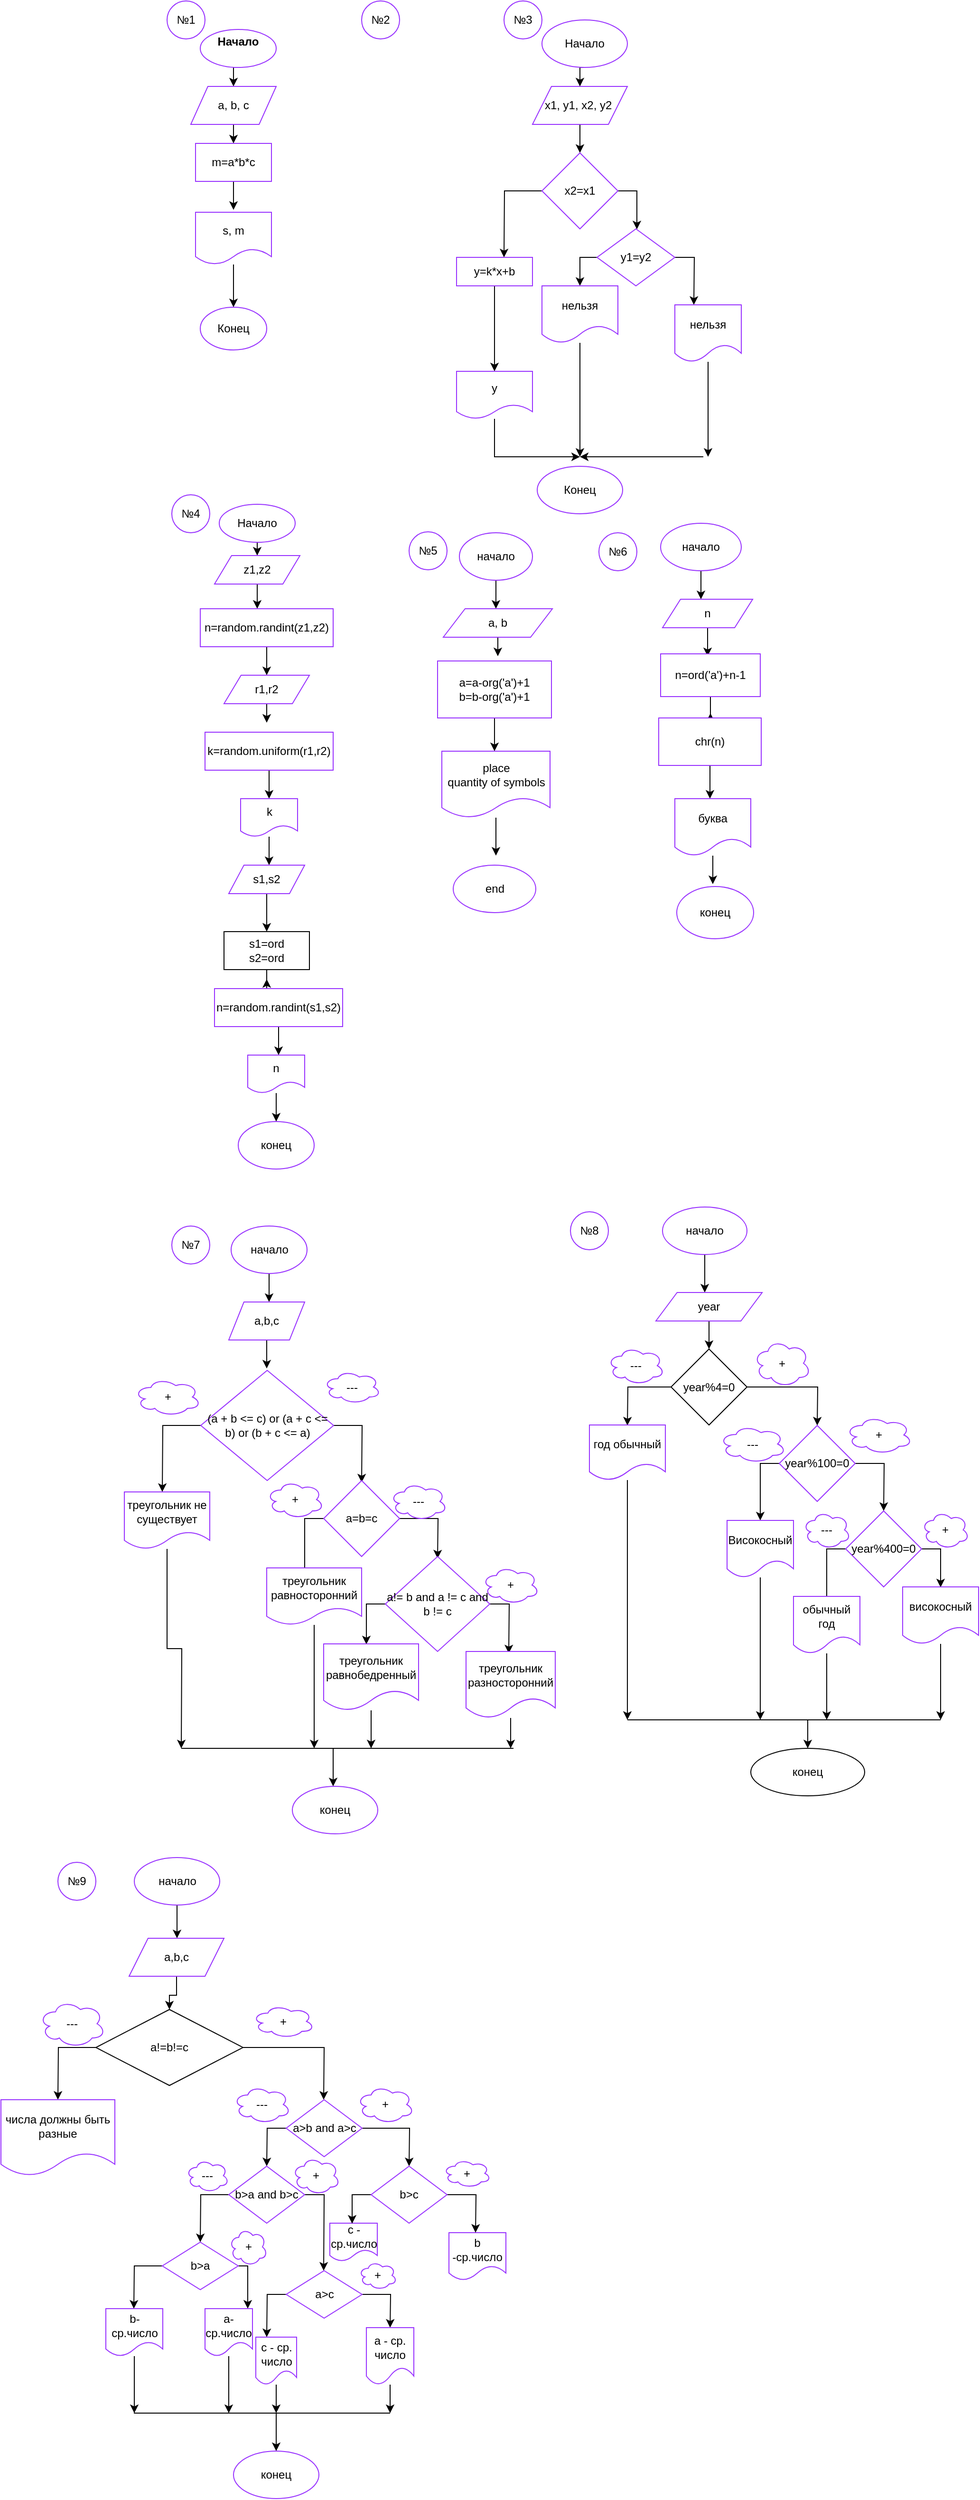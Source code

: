 <mxfile version="10.5.3" type="github"><diagram id="pOlNdSCYtReAd5pKmUSz" name="Page-1"><mxGraphModel dx="1745" dy="599" grid="1" gridSize="10" guides="1" tooltips="1" connect="1" arrows="1" fold="1" page="1" pageScale="1" pageWidth="827" pageHeight="1169" math="0" shadow="0"><root><mxCell id="0"/><mxCell id="1" parent="0"/><mxCell id="GM0e2JKPgPbVbgMncrRi-18" style="edgeStyle=orthogonalEdgeStyle;rounded=0;orthogonalLoop=1;jettySize=auto;html=1;exitX=0.5;exitY=1;exitDx=0;exitDy=0;entryX=0.5;entryY=0;entryDx=0;entryDy=0;" edge="1" parent="1" source="GM0e2JKPgPbVbgMncrRi-1" target="GM0e2JKPgPbVbgMncrRi-2"><mxGeometry relative="1" as="geometry"/></mxCell><mxCell id="GM0e2JKPgPbVbgMncrRi-1" value="&lt;b&gt;Начало&lt;/b&gt;&lt;br&gt;&lt;br&gt;" style="ellipse;whiteSpace=wrap;html=1;strokeColor=#9933FF;" vertex="1" parent="1"><mxGeometry x="40" y="30" width="80" height="40" as="geometry"/></mxCell><mxCell id="GM0e2JKPgPbVbgMncrRi-19" style="edgeStyle=orthogonalEdgeStyle;rounded=0;orthogonalLoop=1;jettySize=auto;html=1;exitX=0.5;exitY=1;exitDx=0;exitDy=0;entryX=0.5;entryY=0;entryDx=0;entryDy=0;" edge="1" parent="1" source="GM0e2JKPgPbVbgMncrRi-2" target="GM0e2JKPgPbVbgMncrRi-3"><mxGeometry relative="1" as="geometry"/></mxCell><mxCell id="GM0e2JKPgPbVbgMncrRi-2" value="a, b, c" style="shape=parallelogram;perimeter=parallelogramPerimeter;whiteSpace=wrap;html=1;strokeColor=#9933FF;" vertex="1" parent="1"><mxGeometry x="30" y="90" width="90" height="40" as="geometry"/></mxCell><mxCell id="GM0e2JKPgPbVbgMncrRi-20" style="edgeStyle=orthogonalEdgeStyle;rounded=0;orthogonalLoop=1;jettySize=auto;html=1;exitX=0.5;exitY=1;exitDx=0;exitDy=0;" edge="1" parent="1" source="GM0e2JKPgPbVbgMncrRi-3"><mxGeometry relative="1" as="geometry"><mxPoint x="75" y="220" as="targetPoint"/></mxGeometry></mxCell><mxCell id="GM0e2JKPgPbVbgMncrRi-3" value="m=a*b*c" style="rounded=0;whiteSpace=wrap;html=1;strokeColor=#9933FF;" vertex="1" parent="1"><mxGeometry x="35" y="150" width="80" height="40" as="geometry"/></mxCell><mxCell id="GM0e2JKPgPbVbgMncrRi-21" style="edgeStyle=orthogonalEdgeStyle;rounded=0;orthogonalLoop=1;jettySize=auto;html=1;entryX=0.5;entryY=0;entryDx=0;entryDy=0;" edge="1" parent="1" source="GM0e2JKPgPbVbgMncrRi-4" target="GM0e2JKPgPbVbgMncrRi-5"><mxGeometry relative="1" as="geometry"/></mxCell><mxCell id="GM0e2JKPgPbVbgMncrRi-4" value="s, m" style="shape=document;whiteSpace=wrap;html=1;boundedLbl=1;strokeColor=#9933FF;" vertex="1" parent="1"><mxGeometry x="35" y="222.5" width="80" height="55" as="geometry"/></mxCell><mxCell id="GM0e2JKPgPbVbgMncrRi-5" value="Конец" style="ellipse;whiteSpace=wrap;html=1;strokeColor=#9933FF;" vertex="1" parent="1"><mxGeometry x="40" y="322.5" width="70" height="45" as="geometry"/></mxCell><mxCell id="GM0e2JKPgPbVbgMncrRi-6" value="№1" style="ellipse;whiteSpace=wrap;html=1;aspect=fixed;strokeColor=#9933FF;" vertex="1" parent="1"><mxGeometry x="5" width="40" height="40" as="geometry"/></mxCell><mxCell id="GM0e2JKPgPbVbgMncrRi-7" value="№2" style="ellipse;whiteSpace=wrap;html=1;aspect=fixed;strokeColor=#9933FF;" vertex="1" parent="1"><mxGeometry x="210" width="40" height="40" as="geometry"/></mxCell><mxCell id="GM0e2JKPgPbVbgMncrRi-8" value="№3" style="ellipse;whiteSpace=wrap;html=1;aspect=fixed;strokeColor=#9933FF;" vertex="1" parent="1"><mxGeometry x="360" width="40" height="40" as="geometry"/></mxCell><mxCell id="GM0e2JKPgPbVbgMncrRi-26" style="edgeStyle=orthogonalEdgeStyle;rounded=0;orthogonalLoop=1;jettySize=auto;html=1;exitX=0.5;exitY=1;exitDx=0;exitDy=0;entryX=0.5;entryY=0;entryDx=0;entryDy=0;" edge="1" parent="1" source="GM0e2JKPgPbVbgMncrRi-9" target="GM0e2JKPgPbVbgMncrRi-24"><mxGeometry relative="1" as="geometry"/></mxCell><mxCell id="GM0e2JKPgPbVbgMncrRi-9" value="x1, y1, x2, y2&amp;nbsp;" style="shape=parallelogram;perimeter=parallelogramPerimeter;whiteSpace=wrap;html=1;strokeColor=#9933FF;" vertex="1" parent="1"><mxGeometry x="390" y="90" width="100" height="40" as="geometry"/></mxCell><mxCell id="GM0e2JKPgPbVbgMncrRi-23" style="edgeStyle=orthogonalEdgeStyle;rounded=0;orthogonalLoop=1;jettySize=auto;html=1;exitX=0.5;exitY=1;exitDx=0;exitDy=0;entryX=0.5;entryY=0;entryDx=0;entryDy=0;" edge="1" parent="1" source="GM0e2JKPgPbVbgMncrRi-22" target="GM0e2JKPgPbVbgMncrRi-9"><mxGeometry relative="1" as="geometry"/></mxCell><mxCell id="GM0e2JKPgPbVbgMncrRi-22" value="Начало&lt;br&gt;" style="ellipse;whiteSpace=wrap;html=1;strokeColor=#9933FF;" vertex="1" parent="1"><mxGeometry x="400" y="20" width="90" height="50" as="geometry"/></mxCell><mxCell id="GM0e2JKPgPbVbgMncrRi-25" style="edgeStyle=orthogonalEdgeStyle;rounded=0;orthogonalLoop=1;jettySize=auto;html=1;exitX=0;exitY=0.5;exitDx=0;exitDy=0;" edge="1" parent="1" source="GM0e2JKPgPbVbgMncrRi-24"><mxGeometry relative="1" as="geometry"><mxPoint x="360" y="270" as="targetPoint"/></mxGeometry></mxCell><mxCell id="GM0e2JKPgPbVbgMncrRi-27" style="edgeStyle=orthogonalEdgeStyle;rounded=0;orthogonalLoop=1;jettySize=auto;html=1;exitX=1;exitY=0.5;exitDx=0;exitDy=0;" edge="1" parent="1" source="GM0e2JKPgPbVbgMncrRi-24"><mxGeometry relative="1" as="geometry"><mxPoint x="500" y="240" as="targetPoint"/></mxGeometry></mxCell><mxCell id="GM0e2JKPgPbVbgMncrRi-24" value="x2=x1" style="rhombus;whiteSpace=wrap;html=1;strokeColor=#9933FF;" vertex="1" parent="1"><mxGeometry x="400" y="160" width="80" height="80" as="geometry"/></mxCell><mxCell id="GM0e2JKPgPbVbgMncrRi-29" style="edgeStyle=orthogonalEdgeStyle;rounded=0;orthogonalLoop=1;jettySize=auto;html=1;" edge="1" parent="1" source="GM0e2JKPgPbVbgMncrRi-28"><mxGeometry relative="1" as="geometry"><mxPoint x="560" y="320" as="targetPoint"/></mxGeometry></mxCell><mxCell id="GM0e2JKPgPbVbgMncrRi-33" style="edgeStyle=orthogonalEdgeStyle;rounded=0;orthogonalLoop=1;jettySize=auto;html=1;exitX=0;exitY=0.5;exitDx=0;exitDy=0;" edge="1" parent="1" source="GM0e2JKPgPbVbgMncrRi-28"><mxGeometry relative="1" as="geometry"><mxPoint x="440" y="300" as="targetPoint"/></mxGeometry></mxCell><mxCell id="GM0e2JKPgPbVbgMncrRi-28" value="y1=y2" style="rhombus;whiteSpace=wrap;html=1;strokeColor=#9933FF;" vertex="1" parent="1"><mxGeometry x="458" y="240" width="82" height="60" as="geometry"/></mxCell><mxCell id="GM0e2JKPgPbVbgMncrRi-42" style="edgeStyle=orthogonalEdgeStyle;rounded=0;orthogonalLoop=1;jettySize=auto;html=1;" edge="1" parent="1"><mxGeometry relative="1" as="geometry"><mxPoint x="575" y="480" as="targetPoint"/><mxPoint x="575" y="380" as="sourcePoint"/></mxGeometry></mxCell><mxCell id="GM0e2JKPgPbVbgMncrRi-31" value="нельзя&lt;br&gt;" style="shape=document;whiteSpace=wrap;html=1;boundedLbl=1;strokeColor=#9933FF;" vertex="1" parent="1"><mxGeometry x="540" y="320" width="70" height="60" as="geometry"/></mxCell><mxCell id="GM0e2JKPgPbVbgMncrRi-40" style="edgeStyle=orthogonalEdgeStyle;rounded=0;orthogonalLoop=1;jettySize=auto;html=1;" edge="1" parent="1" source="GM0e2JKPgPbVbgMncrRi-34"><mxGeometry relative="1" as="geometry"><mxPoint x="440" y="480" as="targetPoint"/></mxGeometry></mxCell><mxCell id="GM0e2JKPgPbVbgMncrRi-34" value="нельзя&lt;br&gt;" style="shape=document;whiteSpace=wrap;html=1;boundedLbl=1;strokeColor=#9933FF;" vertex="1" parent="1"><mxGeometry x="400" y="300" width="80" height="60" as="geometry"/></mxCell><mxCell id="GM0e2JKPgPbVbgMncrRi-38" style="edgeStyle=orthogonalEdgeStyle;rounded=0;orthogonalLoop=1;jettySize=auto;html=1;" edge="1" parent="1" source="GM0e2JKPgPbVbgMncrRi-37"><mxGeometry relative="1" as="geometry"><mxPoint x="350" y="390" as="targetPoint"/></mxGeometry></mxCell><mxCell id="GM0e2JKPgPbVbgMncrRi-37" value="y=k*x+b" style="rounded=0;whiteSpace=wrap;html=1;strokeColor=#9933FF;" vertex="1" parent="1"><mxGeometry x="310" y="270" width="80" height="30" as="geometry"/></mxCell><mxCell id="GM0e2JKPgPbVbgMncrRi-41" style="edgeStyle=orthogonalEdgeStyle;rounded=0;orthogonalLoop=1;jettySize=auto;html=1;" edge="1" parent="1" source="GM0e2JKPgPbVbgMncrRi-39"><mxGeometry relative="1" as="geometry"><mxPoint x="440" y="480" as="targetPoint"/><Array as="points"><mxPoint x="350" y="470"/><mxPoint x="350" y="470"/></Array></mxGeometry></mxCell><mxCell id="GM0e2JKPgPbVbgMncrRi-39" value="y" style="shape=document;whiteSpace=wrap;html=1;boundedLbl=1;strokeColor=#9933FF;" vertex="1" parent="1"><mxGeometry x="310" y="390" width="80" height="50" as="geometry"/></mxCell><mxCell id="GM0e2JKPgPbVbgMncrRi-43" value="Конец&lt;br&gt;" style="ellipse;whiteSpace=wrap;html=1;strokeColor=#9933FF;" vertex="1" parent="1"><mxGeometry x="395" y="490" width="90" height="50" as="geometry"/></mxCell><mxCell id="GM0e2JKPgPbVbgMncrRi-44" value="" style="endArrow=classic;html=1;" edge="1" parent="1"><mxGeometry width="50" height="50" relative="1" as="geometry"><mxPoint x="570" y="480" as="sourcePoint"/><mxPoint x="440" y="480" as="targetPoint"/></mxGeometry></mxCell><mxCell id="GM0e2JKPgPbVbgMncrRi-45" value="№4" style="ellipse;whiteSpace=wrap;html=1;aspect=fixed;strokeColor=#9933FF;" vertex="1" parent="1"><mxGeometry x="10" y="520" width="40" height="40" as="geometry"/></mxCell><mxCell id="GM0e2JKPgPbVbgMncrRi-49" style="edgeStyle=orthogonalEdgeStyle;rounded=0;orthogonalLoop=1;jettySize=auto;html=1;exitX=0.5;exitY=1;exitDx=0;exitDy=0;entryX=0.5;entryY=0;entryDx=0;entryDy=0;" edge="1" parent="1" source="GM0e2JKPgPbVbgMncrRi-46" target="GM0e2JKPgPbVbgMncrRi-47"><mxGeometry relative="1" as="geometry"/></mxCell><mxCell id="GM0e2JKPgPbVbgMncrRi-46" value="Начало" style="ellipse;whiteSpace=wrap;html=1;strokeColor=#9933FF;" vertex="1" parent="1"><mxGeometry x="60" y="530" width="80" height="40" as="geometry"/></mxCell><mxCell id="GM0e2JKPgPbVbgMncrRi-48" style="edgeStyle=orthogonalEdgeStyle;rounded=0;orthogonalLoop=1;jettySize=auto;html=1;" edge="1" parent="1" source="GM0e2JKPgPbVbgMncrRi-47"><mxGeometry relative="1" as="geometry"><mxPoint x="100" y="640" as="targetPoint"/></mxGeometry></mxCell><mxCell id="GM0e2JKPgPbVbgMncrRi-47" value="z1,z2" style="shape=parallelogram;perimeter=parallelogramPerimeter;whiteSpace=wrap;html=1;strokeColor=#9933FF;" vertex="1" parent="1"><mxGeometry x="55" y="584" width="90" height="30" as="geometry"/></mxCell><mxCell id="GM0e2JKPgPbVbgMncrRi-51" style="edgeStyle=orthogonalEdgeStyle;rounded=0;orthogonalLoop=1;jettySize=auto;html=1;" edge="1" parent="1" source="GM0e2JKPgPbVbgMncrRi-50"><mxGeometry relative="1" as="geometry"><mxPoint x="110" y="710" as="targetPoint"/></mxGeometry></mxCell><mxCell id="GM0e2JKPgPbVbgMncrRi-50" value="n=random.randint(z1,z2)" style="rounded=0;whiteSpace=wrap;html=1;strokeColor=#9933FF;" vertex="1" parent="1"><mxGeometry x="40" y="640" width="140" height="40" as="geometry"/></mxCell><mxCell id="GM0e2JKPgPbVbgMncrRi-57" style="edgeStyle=orthogonalEdgeStyle;rounded=0;orthogonalLoop=1;jettySize=auto;html=1;" edge="1" parent="1" source="GM0e2JKPgPbVbgMncrRi-52"><mxGeometry relative="1" as="geometry"><mxPoint x="110" y="760" as="targetPoint"/></mxGeometry></mxCell><mxCell id="GM0e2JKPgPbVbgMncrRi-52" value="r1,r2" style="shape=parallelogram;perimeter=parallelogramPerimeter;whiteSpace=wrap;html=1;strokeColor=#9933FF;" vertex="1" parent="1"><mxGeometry x="65" y="710" width="90" height="30" as="geometry"/></mxCell><mxCell id="GM0e2JKPgPbVbgMncrRi-60" style="edgeStyle=orthogonalEdgeStyle;rounded=0;orthogonalLoop=1;jettySize=auto;html=1;" edge="1" parent="1" source="GM0e2JKPgPbVbgMncrRi-55"><mxGeometry relative="1" as="geometry"><mxPoint x="112.5" y="840" as="targetPoint"/></mxGeometry></mxCell><mxCell id="GM0e2JKPgPbVbgMncrRi-55" value="k=random.uniform(r1,r2)" style="rounded=0;whiteSpace=wrap;html=1;strokeColor=#9933FF;" vertex="1" parent="1"><mxGeometry x="45" y="770" width="135" height="40" as="geometry"/></mxCell><mxCell id="GM0e2JKPgPbVbgMncrRi-63" style="edgeStyle=orthogonalEdgeStyle;rounded=0;orthogonalLoop=1;jettySize=auto;html=1;" edge="1" parent="1" source="GM0e2JKPgPbVbgMncrRi-61"><mxGeometry relative="1" as="geometry"><mxPoint x="112.5" y="910" as="targetPoint"/></mxGeometry></mxCell><mxCell id="GM0e2JKPgPbVbgMncrRi-61" value="k" style="shape=document;whiteSpace=wrap;html=1;boundedLbl=1;strokeColor=#9933FF;" vertex="1" parent="1"><mxGeometry x="82.5" y="840" width="60" height="40" as="geometry"/></mxCell><mxCell id="GM0e2JKPgPbVbgMncrRi-64" style="edgeStyle=orthogonalEdgeStyle;rounded=0;orthogonalLoop=1;jettySize=auto;html=1;" edge="1" parent="1" source="GM0e2JKPgPbVbgMncrRi-62"><mxGeometry relative="1" as="geometry"><mxPoint x="110" y="980" as="targetPoint"/></mxGeometry></mxCell><mxCell id="GM0e2JKPgPbVbgMncrRi-62" value="s1,s2" style="shape=parallelogram;perimeter=parallelogramPerimeter;whiteSpace=wrap;html=1;strokeColor=#9933FF;" vertex="1" parent="1"><mxGeometry x="70" y="910" width="80" height="30" as="geometry"/></mxCell><mxCell id="GM0e2JKPgPbVbgMncrRi-67" style="edgeStyle=orthogonalEdgeStyle;rounded=0;orthogonalLoop=1;jettySize=auto;html=1;" edge="1" parent="1" source="GM0e2JKPgPbVbgMncrRi-65"><mxGeometry relative="1" as="geometry"><mxPoint x="110" y="1030" as="targetPoint"/></mxGeometry></mxCell><mxCell id="GM0e2JKPgPbVbgMncrRi-65" value="s1=ord&lt;br&gt;s2=ord&lt;br&gt;" style="rounded=0;whiteSpace=wrap;html=1;" vertex="1" parent="1"><mxGeometry x="65" y="980" width="90" height="40" as="geometry"/></mxCell><mxCell id="GM0e2JKPgPbVbgMncrRi-71" style="edgeStyle=orthogonalEdgeStyle;rounded=0;orthogonalLoop=1;jettySize=auto;html=1;" edge="1" parent="1" source="GM0e2JKPgPbVbgMncrRi-66"><mxGeometry relative="1" as="geometry"><mxPoint x="122.5" y="1110" as="targetPoint"/></mxGeometry></mxCell><mxCell id="GM0e2JKPgPbVbgMncrRi-66" value="n=random.randint(s1,s2)" style="rounded=0;whiteSpace=wrap;html=1;strokeColor=#9933FF;" vertex="1" parent="1"><mxGeometry x="55" y="1040" width="135" height="40" as="geometry"/></mxCell><mxCell id="GM0e2JKPgPbVbgMncrRi-72" style="edgeStyle=orthogonalEdgeStyle;rounded=0;orthogonalLoop=1;jettySize=auto;html=1;" edge="1" parent="1" source="GM0e2JKPgPbVbgMncrRi-68"><mxGeometry relative="1" as="geometry"><mxPoint x="120" y="1180" as="targetPoint"/></mxGeometry></mxCell><mxCell id="GM0e2JKPgPbVbgMncrRi-68" value="n" style="shape=document;whiteSpace=wrap;html=1;boundedLbl=1;strokeColor=#9933FF;" vertex="1" parent="1"><mxGeometry x="90" y="1110" width="60" height="40" as="geometry"/></mxCell><mxCell id="GM0e2JKPgPbVbgMncrRi-69" value="конец" style="ellipse;whiteSpace=wrap;html=1;strokeColor=#9933FF;" vertex="1" parent="1"><mxGeometry x="80" y="1180" width="80" height="50" as="geometry"/></mxCell><mxCell id="GM0e2JKPgPbVbgMncrRi-73" value="№5" style="ellipse;whiteSpace=wrap;html=1;aspect=fixed;strokeColor=#9933FF;" vertex="1" parent="1"><mxGeometry x="260" y="559" width="40" height="40" as="geometry"/></mxCell><mxCell id="GM0e2JKPgPbVbgMncrRi-75" style="edgeStyle=orthogonalEdgeStyle;rounded=0;orthogonalLoop=1;jettySize=auto;html=1;" edge="1" parent="1" source="GM0e2JKPgPbVbgMncrRi-74"><mxGeometry relative="1" as="geometry"><mxPoint x="351.5" y="640" as="targetPoint"/></mxGeometry></mxCell><mxCell id="GM0e2JKPgPbVbgMncrRi-74" value="начало&lt;br&gt;" style="ellipse;whiteSpace=wrap;html=1;strokeColor=#9933FF;" vertex="1" parent="1"><mxGeometry x="313" y="560" width="77" height="50" as="geometry"/></mxCell><mxCell id="GM0e2JKPgPbVbgMncrRi-83" style="edgeStyle=orthogonalEdgeStyle;rounded=0;orthogonalLoop=1;jettySize=auto;html=1;" edge="1" parent="1" source="GM0e2JKPgPbVbgMncrRi-77"><mxGeometry relative="1" as="geometry"><mxPoint x="353.5" y="690" as="targetPoint"/></mxGeometry></mxCell><mxCell id="GM0e2JKPgPbVbgMncrRi-77" value="a, b" style="shape=parallelogram;perimeter=parallelogramPerimeter;whiteSpace=wrap;html=1;strokeColor=#9933FF;" vertex="1" parent="1"><mxGeometry x="296" y="640" width="115" height="30" as="geometry"/></mxCell><mxCell id="GM0e2JKPgPbVbgMncrRi-86" style="edgeStyle=orthogonalEdgeStyle;rounded=0;orthogonalLoop=1;jettySize=auto;html=1;" edge="1" parent="1" source="GM0e2JKPgPbVbgMncrRi-80"><mxGeometry relative="1" as="geometry"><mxPoint x="350" y="790" as="targetPoint"/></mxGeometry></mxCell><mxCell id="GM0e2JKPgPbVbgMncrRi-80" value="a=a-org('a')+1&lt;br&gt;b=b-org('a')+1&lt;br&gt;" style="rounded=0;whiteSpace=wrap;html=1;strokeColor=#9933FF;" vertex="1" parent="1"><mxGeometry x="290" y="695" width="120" height="60" as="geometry"/></mxCell><mxCell id="GM0e2JKPgPbVbgMncrRi-87" style="edgeStyle=orthogonalEdgeStyle;rounded=0;orthogonalLoop=1;jettySize=auto;html=1;" edge="1" parent="1" source="GM0e2JKPgPbVbgMncrRi-81"><mxGeometry relative="1" as="geometry"><mxPoint x="351.5" y="900" as="targetPoint"/></mxGeometry></mxCell><mxCell id="GM0e2JKPgPbVbgMncrRi-81" value="place&lt;br&gt;quantity of symbols&lt;br&gt;" style="shape=document;whiteSpace=wrap;html=1;boundedLbl=1;strokeColor=#9933FF;" vertex="1" parent="1"><mxGeometry x="294.5" y="790" width="114" height="70" as="geometry"/></mxCell><mxCell id="GM0e2JKPgPbVbgMncrRi-82" value="end" style="ellipse;whiteSpace=wrap;html=1;strokeColor=#9933FF;" vertex="1" parent="1"><mxGeometry x="306.5" y="910" width="87" height="50" as="geometry"/></mxCell><mxCell id="GM0e2JKPgPbVbgMncrRi-90" style="edgeStyle=orthogonalEdgeStyle;rounded=0;orthogonalLoop=1;jettySize=auto;html=1;" edge="1" parent="1" source="GM0e2JKPgPbVbgMncrRi-88"><mxGeometry relative="1" as="geometry"><mxPoint x="567.5" y="630" as="targetPoint"/></mxGeometry></mxCell><mxCell id="GM0e2JKPgPbVbgMncrRi-88" value="начало&lt;br&gt;" style="ellipse;whiteSpace=wrap;html=1;strokeColor=#9933FF;" vertex="1" parent="1"><mxGeometry x="525" y="550" width="85" height="50" as="geometry"/></mxCell><mxCell id="GM0e2JKPgPbVbgMncrRi-89" value="№6" style="ellipse;whiteSpace=wrap;html=1;aspect=fixed;strokeColor=#9933FF;" vertex="1" parent="1"><mxGeometry x="460" y="560" width="40" height="40" as="geometry"/></mxCell><mxCell id="GM0e2JKPgPbVbgMncrRi-92" style="edgeStyle=orthogonalEdgeStyle;rounded=0;orthogonalLoop=1;jettySize=auto;html=1;" edge="1" parent="1" source="GM0e2JKPgPbVbgMncrRi-91"><mxGeometry relative="1" as="geometry"><mxPoint x="574.5" y="690" as="targetPoint"/></mxGeometry></mxCell><mxCell id="GM0e2JKPgPbVbgMncrRi-91" value="n" style="shape=parallelogram;perimeter=parallelogramPerimeter;whiteSpace=wrap;html=1;strokeColor=#9933FF;" vertex="1" parent="1"><mxGeometry x="527" y="630" width="95" height="30" as="geometry"/></mxCell><mxCell id="GM0e2JKPgPbVbgMncrRi-97" style="edgeStyle=orthogonalEdgeStyle;rounded=0;orthogonalLoop=1;jettySize=auto;html=1;" edge="1" parent="1" source="GM0e2JKPgPbVbgMncrRi-93"><mxGeometry relative="1" as="geometry"><mxPoint x="577.5" y="750" as="targetPoint"/></mxGeometry></mxCell><mxCell id="GM0e2JKPgPbVbgMncrRi-93" value="n=ord('a')+n-1" style="rounded=0;whiteSpace=wrap;html=1;strokeColor=#9933FF;" vertex="1" parent="1"><mxGeometry x="525" y="687.5" width="105" height="45" as="geometry"/></mxCell><mxCell id="GM0e2JKPgPbVbgMncrRi-98" style="edgeStyle=orthogonalEdgeStyle;rounded=0;orthogonalLoop=1;jettySize=auto;html=1;" edge="1" parent="1" source="GM0e2JKPgPbVbgMncrRi-94"><mxGeometry relative="1" as="geometry"><mxPoint x="577" y="840" as="targetPoint"/></mxGeometry></mxCell><mxCell id="GM0e2JKPgPbVbgMncrRi-94" value="chr(n)" style="rounded=0;whiteSpace=wrap;html=1;strokeColor=#9933FF;" vertex="1" parent="1"><mxGeometry x="523" y="755" width="108" height="50" as="geometry"/></mxCell><mxCell id="GM0e2JKPgPbVbgMncrRi-99" style="edgeStyle=orthogonalEdgeStyle;rounded=0;orthogonalLoop=1;jettySize=auto;html=1;" edge="1" parent="1" source="GM0e2JKPgPbVbgMncrRi-95"><mxGeometry relative="1" as="geometry"><mxPoint x="580" y="930" as="targetPoint"/></mxGeometry></mxCell><mxCell id="GM0e2JKPgPbVbgMncrRi-95" value="буква" style="shape=document;whiteSpace=wrap;html=1;boundedLbl=1;strokeColor=#9933FF;" vertex="1" parent="1"><mxGeometry x="540" y="840" width="80" height="60" as="geometry"/></mxCell><mxCell id="GM0e2JKPgPbVbgMncrRi-96" value="конец" style="ellipse;whiteSpace=wrap;html=1;strokeColor=#9933FF;" vertex="1" parent="1"><mxGeometry x="542" y="932.5" width="81" height="55" as="geometry"/></mxCell><mxCell id="GM0e2JKPgPbVbgMncrRi-100" value="№7" style="ellipse;whiteSpace=wrap;html=1;aspect=fixed;strokeColor=#9933FF;" vertex="1" parent="1"><mxGeometry x="10" y="1290" width="40" height="40" as="geometry"/></mxCell><mxCell id="GM0e2JKPgPbVbgMncrRi-101" value="№8" style="ellipse;whiteSpace=wrap;html=1;aspect=fixed;strokeColor=#9933FF;" vertex="1" parent="1"><mxGeometry x="430" y="1275" width="40" height="40" as="geometry"/></mxCell><mxCell id="GM0e2JKPgPbVbgMncrRi-105" style="edgeStyle=orthogonalEdgeStyle;rounded=0;orthogonalLoop=1;jettySize=auto;html=1;" edge="1" parent="1" source="GM0e2JKPgPbVbgMncrRi-104"><mxGeometry relative="1" as="geometry"><mxPoint x="112.5" y="1370" as="targetPoint"/></mxGeometry></mxCell><mxCell id="GM0e2JKPgPbVbgMncrRi-104" value="начало" style="ellipse;whiteSpace=wrap;html=1;strokeColor=#9933FF;" vertex="1" parent="1"><mxGeometry x="72.5" y="1290" width="80" height="50" as="geometry"/></mxCell><mxCell id="GM0e2JKPgPbVbgMncrRi-109" style="edgeStyle=orthogonalEdgeStyle;rounded=0;orthogonalLoop=1;jettySize=auto;html=1;" edge="1" parent="1" source="GM0e2JKPgPbVbgMncrRi-106"><mxGeometry relative="1" as="geometry"><mxPoint x="110" y="1440" as="targetPoint"/></mxGeometry></mxCell><mxCell id="GM0e2JKPgPbVbgMncrRi-106" value="a,b,c" style="shape=parallelogram;perimeter=parallelogramPerimeter;whiteSpace=wrap;html=1;strokeColor=#9933FF;" vertex="1" parent="1"><mxGeometry x="70" y="1370" width="80" height="40" as="geometry"/></mxCell><mxCell id="GM0e2JKPgPbVbgMncrRi-111" style="edgeStyle=orthogonalEdgeStyle;rounded=0;orthogonalLoop=1;jettySize=auto;html=1;exitX=1;exitY=0.5;exitDx=0;exitDy=0;" edge="1" parent="1" source="GM0e2JKPgPbVbgMncrRi-107"><mxGeometry relative="1" as="geometry"><mxPoint x="210" y="1560" as="targetPoint"/></mxGeometry></mxCell><mxCell id="GM0e2JKPgPbVbgMncrRi-112" style="edgeStyle=orthogonalEdgeStyle;rounded=0;orthogonalLoop=1;jettySize=auto;html=1;" edge="1" parent="1" source="GM0e2JKPgPbVbgMncrRi-107"><mxGeometry relative="1" as="geometry"><mxPoint y="1570" as="targetPoint"/></mxGeometry></mxCell><mxCell id="GM0e2JKPgPbVbgMncrRi-107" value="(a + b &amp;lt;= c) or (a + c &amp;lt;= b) or (b + c &amp;lt;= a)" style="rhombus;whiteSpace=wrap;html=1;strokeColor=#9933FF;" vertex="1" parent="1"><mxGeometry x="40.5" y="1442" width="140" height="116" as="geometry"/></mxCell><mxCell id="GM0e2JKPgPbVbgMncrRi-115" style="edgeStyle=orthogonalEdgeStyle;rounded=0;orthogonalLoop=1;jettySize=auto;html=1;" edge="1" parent="1" source="GM0e2JKPgPbVbgMncrRi-113"><mxGeometry relative="1" as="geometry"><mxPoint x="290" y="1640" as="targetPoint"/></mxGeometry></mxCell><mxCell id="GM0e2JKPgPbVbgMncrRi-116" style="edgeStyle=orthogonalEdgeStyle;rounded=0;orthogonalLoop=1;jettySize=auto;html=1;" edge="1" parent="1" source="GM0e2JKPgPbVbgMncrRi-113"><mxGeometry relative="1" as="geometry"><mxPoint x="150" y="1650" as="targetPoint"/></mxGeometry></mxCell><mxCell id="GM0e2JKPgPbVbgMncrRi-113" value="a=b=c" style="rhombus;whiteSpace=wrap;html=1;strokeColor=#9933FF;" vertex="1" parent="1"><mxGeometry x="170" y="1558" width="80" height="80" as="geometry"/></mxCell><mxCell id="GM0e2JKPgPbVbgMncrRi-128" style="edgeStyle=orthogonalEdgeStyle;rounded=0;orthogonalLoop=1;jettySize=auto;html=1;" edge="1" parent="1" source="GM0e2JKPgPbVbgMncrRi-114"><mxGeometry relative="1" as="geometry"><mxPoint x="20" y="1840" as="targetPoint"/></mxGeometry></mxCell><mxCell id="GM0e2JKPgPbVbgMncrRi-114" value="треугольник не существует" style="shape=document;whiteSpace=wrap;html=1;boundedLbl=1;strokeColor=#9933FF;" vertex="1" parent="1"><mxGeometry x="-40" y="1570" width="90" height="60" as="geometry"/></mxCell><mxCell id="GM0e2JKPgPbVbgMncrRi-129" style="edgeStyle=orthogonalEdgeStyle;rounded=0;orthogonalLoop=1;jettySize=auto;html=1;" edge="1" parent="1" source="GM0e2JKPgPbVbgMncrRi-117"><mxGeometry relative="1" as="geometry"><mxPoint x="160" y="1840" as="targetPoint"/></mxGeometry></mxCell><mxCell id="GM0e2JKPgPbVbgMncrRi-117" value="треугольник равносторонний" style="shape=document;whiteSpace=wrap;html=1;boundedLbl=1;strokeColor=#9933FF;" vertex="1" parent="1"><mxGeometry x="110" y="1650" width="100" height="60" as="geometry"/></mxCell><mxCell id="GM0e2JKPgPbVbgMncrRi-119" style="edgeStyle=orthogonalEdgeStyle;rounded=0;orthogonalLoop=1;jettySize=auto;html=1;" edge="1" parent="1" source="GM0e2JKPgPbVbgMncrRi-118"><mxGeometry relative="1" as="geometry"><mxPoint x="215" y="1730" as="targetPoint"/></mxGeometry></mxCell><mxCell id="GM0e2JKPgPbVbgMncrRi-120" style="edgeStyle=orthogonalEdgeStyle;rounded=0;orthogonalLoop=1;jettySize=auto;html=1;" edge="1" parent="1" source="GM0e2JKPgPbVbgMncrRi-118"><mxGeometry relative="1" as="geometry"><mxPoint x="365" y="1740" as="targetPoint"/></mxGeometry></mxCell><mxCell id="GM0e2JKPgPbVbgMncrRi-118" value="a!= b and a != c and b != c" style="rhombus;whiteSpace=wrap;html=1;strokeColor=#9933FF;" vertex="1" parent="1"><mxGeometry x="235" y="1638" width="110" height="100" as="geometry"/></mxCell><mxCell id="GM0e2JKPgPbVbgMncrRi-131" style="edgeStyle=orthogonalEdgeStyle;rounded=0;orthogonalLoop=1;jettySize=auto;html=1;" edge="1" parent="1" source="GM0e2JKPgPbVbgMncrRi-121"><mxGeometry relative="1" as="geometry"><mxPoint x="367" y="1840" as="targetPoint"/></mxGeometry></mxCell><mxCell id="GM0e2JKPgPbVbgMncrRi-121" value="треугольник разносторонний" style="shape=document;whiteSpace=wrap;html=1;boundedLbl=1;strokeColor=#9933FF;" vertex="1" parent="1"><mxGeometry x="320" y="1738" width="94" height="70" as="geometry"/></mxCell><mxCell id="GM0e2JKPgPbVbgMncrRi-122" value="+" style="ellipse;shape=cloud;whiteSpace=wrap;html=1;strokeColor=#9933FF;" vertex="1" parent="1"><mxGeometry x="-29.5" y="1450" width="70" height="40" as="geometry"/></mxCell><mxCell id="GM0e2JKPgPbVbgMncrRi-123" value="---" style="ellipse;shape=cloud;whiteSpace=wrap;html=1;strokeColor=#9933FF;" vertex="1" parent="1"><mxGeometry x="170" y="1442" width="60" height="35" as="geometry"/></mxCell><mxCell id="GM0e2JKPgPbVbgMncrRi-124" value="+" style="ellipse;shape=cloud;whiteSpace=wrap;html=1;strokeColor=#9933FF;" vertex="1" parent="1"><mxGeometry x="110" y="1558" width="60" height="40" as="geometry"/></mxCell><mxCell id="GM0e2JKPgPbVbgMncrRi-125" value="---" style="ellipse;shape=cloud;whiteSpace=wrap;html=1;strokeColor=#9933FF;" vertex="1" parent="1"><mxGeometry x="240" y="1560" width="60" height="40" as="geometry"/></mxCell><mxCell id="GM0e2JKPgPbVbgMncrRi-126" value="+" style="ellipse;shape=cloud;whiteSpace=wrap;html=1;strokeColor=#9933FF;" vertex="1" parent="1"><mxGeometry x="337" y="1648" width="60" height="40" as="geometry"/></mxCell><mxCell id="GM0e2JKPgPbVbgMncrRi-130" style="edgeStyle=orthogonalEdgeStyle;rounded=0;orthogonalLoop=1;jettySize=auto;html=1;" edge="1" parent="1" source="GM0e2JKPgPbVbgMncrRi-127"><mxGeometry relative="1" as="geometry"><mxPoint x="220" y="1840" as="targetPoint"/></mxGeometry></mxCell><mxCell id="GM0e2JKPgPbVbgMncrRi-127" value="треугольник равнобедренный" style="shape=document;whiteSpace=wrap;html=1;boundedLbl=1;strokeColor=#9933FF;" vertex="1" parent="1"><mxGeometry x="170" y="1730" width="100" height="70" as="geometry"/></mxCell><mxCell id="GM0e2JKPgPbVbgMncrRi-132" value="" style="endArrow=none;html=1;" edge="1" parent="1"><mxGeometry width="50" height="50" relative="1" as="geometry"><mxPoint x="20" y="1840" as="sourcePoint"/><mxPoint x="370" y="1840" as="targetPoint"/></mxGeometry></mxCell><mxCell id="GM0e2JKPgPbVbgMncrRi-133" value="" style="endArrow=classic;html=1;" edge="1" parent="1"><mxGeometry width="50" height="50" relative="1" as="geometry"><mxPoint x="180" y="1840" as="sourcePoint"/><mxPoint x="180" y="1880" as="targetPoint"/></mxGeometry></mxCell><mxCell id="GM0e2JKPgPbVbgMncrRi-134" value="конец" style="ellipse;whiteSpace=wrap;html=1;strokeColor=#9933FF;" vertex="1" parent="1"><mxGeometry x="137" y="1880" width="90" height="50" as="geometry"/></mxCell><mxCell id="GM0e2JKPgPbVbgMncrRi-137" style="edgeStyle=orthogonalEdgeStyle;rounded=0;orthogonalLoop=1;jettySize=auto;html=1;" edge="1" parent="1" source="GM0e2JKPgPbVbgMncrRi-135"><mxGeometry relative="1" as="geometry"><mxPoint x="571.5" y="1360" as="targetPoint"/></mxGeometry></mxCell><mxCell id="GM0e2JKPgPbVbgMncrRi-135" value="начало" style="ellipse;whiteSpace=wrap;html=1;strokeColor=#9933FF;" vertex="1" parent="1"><mxGeometry x="527" y="1270" width="89" height="50" as="geometry"/></mxCell><mxCell id="GM0e2JKPgPbVbgMncrRi-139" style="edgeStyle=orthogonalEdgeStyle;rounded=0;orthogonalLoop=1;jettySize=auto;html=1;" edge="1" parent="1" source="GM0e2JKPgPbVbgMncrRi-138" target="GM0e2JKPgPbVbgMncrRi-140"><mxGeometry relative="1" as="geometry"><mxPoint x="576" y="1430" as="targetPoint"/></mxGeometry></mxCell><mxCell id="GM0e2JKPgPbVbgMncrRi-138" value="year" style="shape=parallelogram;perimeter=parallelogramPerimeter;whiteSpace=wrap;html=1;strokeColor=#9933FF;" vertex="1" parent="1"><mxGeometry x="520" y="1360" width="112" height="30" as="geometry"/></mxCell><mxCell id="GM0e2JKPgPbVbgMncrRi-141" style="edgeStyle=orthogonalEdgeStyle;rounded=0;orthogonalLoop=1;jettySize=auto;html=1;" edge="1" parent="1" source="GM0e2JKPgPbVbgMncrRi-140"><mxGeometry relative="1" as="geometry"><mxPoint x="490" y="1500" as="targetPoint"/></mxGeometry></mxCell><mxCell id="GM0e2JKPgPbVbgMncrRi-143" style="edgeStyle=orthogonalEdgeStyle;rounded=0;orthogonalLoop=1;jettySize=auto;html=1;" edge="1" parent="1" source="GM0e2JKPgPbVbgMncrRi-140"><mxGeometry relative="1" as="geometry"><mxPoint x="690" y="1500" as="targetPoint"/></mxGeometry></mxCell><mxCell id="GM0e2JKPgPbVbgMncrRi-140" value="year%4=0" style="rhombus;whiteSpace=wrap;html=1;" vertex="1" parent="1"><mxGeometry x="536" y="1419.5" width="80" height="80" as="geometry"/></mxCell><mxCell id="GM0e2JKPgPbVbgMncrRi-159" style="edgeStyle=orthogonalEdgeStyle;rounded=0;orthogonalLoop=1;jettySize=auto;html=1;" edge="1" parent="1" source="GM0e2JKPgPbVbgMncrRi-142"><mxGeometry relative="1" as="geometry"><mxPoint x="490" y="1810" as="targetPoint"/></mxGeometry></mxCell><mxCell id="GM0e2JKPgPbVbgMncrRi-142" value="год обычный" style="shape=document;whiteSpace=wrap;html=1;boundedLbl=1;strokeColor=#9933FF;" vertex="1" parent="1"><mxGeometry x="450" y="1499.5" width="80" height="58" as="geometry"/></mxCell><mxCell id="GM0e2JKPgPbVbgMncrRi-144" value="+" style="ellipse;shape=cloud;whiteSpace=wrap;html=1;strokeColor=#9933FF;" vertex="1" parent="1"><mxGeometry x="623" y="1409.5" width="60" height="50" as="geometry"/></mxCell><mxCell id="GM0e2JKPgPbVbgMncrRi-145" value="---" style="ellipse;shape=cloud;whiteSpace=wrap;html=1;strokeColor=#9933FF;" vertex="1" parent="1"><mxGeometry x="469" y="1417" width="60" height="40" as="geometry"/></mxCell><mxCell id="GM0e2JKPgPbVbgMncrRi-147" style="edgeStyle=orthogonalEdgeStyle;rounded=0;orthogonalLoop=1;jettySize=auto;html=1;" edge="1" parent="1" source="GM0e2JKPgPbVbgMncrRi-146"><mxGeometry relative="1" as="geometry"><mxPoint x="630" y="1600" as="targetPoint"/></mxGeometry></mxCell><mxCell id="GM0e2JKPgPbVbgMncrRi-148" style="edgeStyle=orthogonalEdgeStyle;rounded=0;orthogonalLoop=1;jettySize=auto;html=1;" edge="1" parent="1" source="GM0e2JKPgPbVbgMncrRi-146"><mxGeometry relative="1" as="geometry"><mxPoint x="760" y="1590" as="targetPoint"/></mxGeometry></mxCell><mxCell id="GM0e2JKPgPbVbgMncrRi-146" value="year%100=0" style="rhombus;whiteSpace=wrap;html=1;strokeColor=#9933FF;" vertex="1" parent="1"><mxGeometry x="650" y="1500" width="80" height="80" as="geometry"/></mxCell><mxCell id="GM0e2JKPgPbVbgMncrRi-149" value="+" style="ellipse;shape=cloud;whiteSpace=wrap;html=1;strokeColor=#9933FF;" vertex="1" parent="1"><mxGeometry x="720" y="1490" width="70" height="40" as="geometry"/></mxCell><mxCell id="GM0e2JKPgPbVbgMncrRi-150" value="---" style="ellipse;shape=cloud;whiteSpace=wrap;html=1;strokeColor=#9933FF;" vertex="1" parent="1"><mxGeometry x="587" y="1499.5" width="70" height="40" as="geometry"/></mxCell><mxCell id="GM0e2JKPgPbVbgMncrRi-160" style="edgeStyle=orthogonalEdgeStyle;rounded=0;orthogonalLoop=1;jettySize=auto;html=1;" edge="1" parent="1" source="GM0e2JKPgPbVbgMncrRi-151"><mxGeometry relative="1" as="geometry"><mxPoint x="630" y="1810" as="targetPoint"/></mxGeometry></mxCell><mxCell id="GM0e2JKPgPbVbgMncrRi-151" value="Високосный" style="shape=document;whiteSpace=wrap;html=1;boundedLbl=1;strokeColor=#9933FF;" vertex="1" parent="1"><mxGeometry x="595" y="1600" width="70" height="60" as="geometry"/></mxCell><mxCell id="GM0e2JKPgPbVbgMncrRi-153" style="edgeStyle=orthogonalEdgeStyle;rounded=0;orthogonalLoop=1;jettySize=auto;html=1;" edge="1" parent="1" source="GM0e2JKPgPbVbgMncrRi-152"><mxGeometry relative="1" as="geometry"><mxPoint x="700" y="1680" as="targetPoint"/></mxGeometry></mxCell><mxCell id="GM0e2JKPgPbVbgMncrRi-154" style="edgeStyle=orthogonalEdgeStyle;rounded=0;orthogonalLoop=1;jettySize=auto;html=1;" edge="1" parent="1" source="GM0e2JKPgPbVbgMncrRi-152"><mxGeometry relative="1" as="geometry"><mxPoint x="820" y="1670" as="targetPoint"/></mxGeometry></mxCell><mxCell id="GM0e2JKPgPbVbgMncrRi-152" value="year%400=0" style="rhombus;whiteSpace=wrap;html=1;strokeColor=#9933FF;" vertex="1" parent="1"><mxGeometry x="720" y="1590" width="80" height="80" as="geometry"/></mxCell><mxCell id="GM0e2JKPgPbVbgMncrRi-155" value="+" style="ellipse;shape=cloud;whiteSpace=wrap;html=1;strokeColor=#9933FF;" vertex="1" parent="1"><mxGeometry x="800" y="1590" width="50" height="40" as="geometry"/></mxCell><mxCell id="GM0e2JKPgPbVbgMncrRi-156" value="---" style="ellipse;shape=cloud;whiteSpace=wrap;html=1;strokeColor=#9933FF;" vertex="1" parent="1"><mxGeometry x="675" y="1590" width="50" height="40" as="geometry"/></mxCell><mxCell id="GM0e2JKPgPbVbgMncrRi-161" style="edgeStyle=orthogonalEdgeStyle;rounded=0;orthogonalLoop=1;jettySize=auto;html=1;" edge="1" parent="1" source="GM0e2JKPgPbVbgMncrRi-157"><mxGeometry relative="1" as="geometry"><mxPoint x="700" y="1810" as="targetPoint"/></mxGeometry></mxCell><mxCell id="GM0e2JKPgPbVbgMncrRi-157" value="обычный год" style="shape=document;whiteSpace=wrap;html=1;boundedLbl=1;strokeColor=#9933FF;" vertex="1" parent="1"><mxGeometry x="665" y="1680" width="70" height="60" as="geometry"/></mxCell><mxCell id="GM0e2JKPgPbVbgMncrRi-162" style="edgeStyle=orthogonalEdgeStyle;rounded=0;orthogonalLoop=1;jettySize=auto;html=1;" edge="1" parent="1" source="GM0e2JKPgPbVbgMncrRi-158"><mxGeometry relative="1" as="geometry"><mxPoint x="820" y="1810" as="targetPoint"/></mxGeometry></mxCell><mxCell id="GM0e2JKPgPbVbgMncrRi-158" value="високосный" style="shape=document;whiteSpace=wrap;html=1;boundedLbl=1;strokeColor=#9933FF;" vertex="1" parent="1"><mxGeometry x="780" y="1670" width="80" height="60" as="geometry"/></mxCell><mxCell id="GM0e2JKPgPbVbgMncrRi-163" value="" style="endArrow=none;html=1;" edge="1" parent="1"><mxGeometry width="50" height="50" relative="1" as="geometry"><mxPoint x="490" y="1810" as="sourcePoint"/><mxPoint x="820" y="1810" as="targetPoint"/></mxGeometry></mxCell><mxCell id="GM0e2JKPgPbVbgMncrRi-164" value="" style="endArrow=classic;html=1;" edge="1" parent="1" target="GM0e2JKPgPbVbgMncrRi-165"><mxGeometry width="50" height="50" relative="1" as="geometry"><mxPoint x="680" y="1810" as="sourcePoint"/><mxPoint x="680" y="1850" as="targetPoint"/></mxGeometry></mxCell><mxCell id="GM0e2JKPgPbVbgMncrRi-165" value="конец" style="ellipse;whiteSpace=wrap;html=1;" vertex="1" parent="1"><mxGeometry x="620" y="1840" width="120" height="50" as="geometry"/></mxCell><mxCell id="GM0e2JKPgPbVbgMncrRi-166" value="№9" style="ellipse;whiteSpace=wrap;html=1;aspect=fixed;strokeColor=#9933FF;" vertex="1" parent="1"><mxGeometry x="-110" y="1960" width="40" height="40" as="geometry"/></mxCell><mxCell id="GM0e2JKPgPbVbgMncrRi-168" style="edgeStyle=orthogonalEdgeStyle;rounded=0;orthogonalLoop=1;jettySize=auto;html=1;" edge="1" parent="1" source="GM0e2JKPgPbVbgMncrRi-167"><mxGeometry relative="1" as="geometry"><mxPoint x="15.5" y="2040" as="targetPoint"/></mxGeometry></mxCell><mxCell id="GM0e2JKPgPbVbgMncrRi-167" value="начало" style="ellipse;whiteSpace=wrap;html=1;strokeColor=#9933FF;" vertex="1" parent="1"><mxGeometry x="-29.5" y="1955" width="90" height="50" as="geometry"/></mxCell><mxCell id="GM0e2JKPgPbVbgMncrRi-170" style="edgeStyle=orthogonalEdgeStyle;rounded=0;orthogonalLoop=1;jettySize=auto;html=1;" edge="1" parent="1" source="GM0e2JKPgPbVbgMncrRi-169" target="GM0e2JKPgPbVbgMncrRi-171"><mxGeometry relative="1" as="geometry"><mxPoint x="15" y="2110" as="targetPoint"/></mxGeometry></mxCell><mxCell id="GM0e2JKPgPbVbgMncrRi-169" value="a,b,c" style="shape=parallelogram;perimeter=parallelogramPerimeter;whiteSpace=wrap;html=1;strokeColor=#9933FF;" vertex="1" parent="1"><mxGeometry x="-35" y="2040" width="100" height="40" as="geometry"/></mxCell><mxCell id="GM0e2JKPgPbVbgMncrRi-172" style="edgeStyle=orthogonalEdgeStyle;rounded=0;orthogonalLoop=1;jettySize=auto;html=1;" edge="1" parent="1" source="GM0e2JKPgPbVbgMncrRi-171"><mxGeometry relative="1" as="geometry"><mxPoint x="170" y="2210" as="targetPoint"/></mxGeometry></mxCell><mxCell id="GM0e2JKPgPbVbgMncrRi-173" style="edgeStyle=orthogonalEdgeStyle;rounded=0;orthogonalLoop=1;jettySize=auto;html=1;" edge="1" parent="1" source="GM0e2JKPgPbVbgMncrRi-171"><mxGeometry relative="1" as="geometry"><mxPoint x="-110" y="2210" as="targetPoint"/></mxGeometry></mxCell><mxCell id="GM0e2JKPgPbVbgMncrRi-171" value="a!=b!=c" style="rhombus;whiteSpace=wrap;html=1;" vertex="1" parent="1"><mxGeometry x="-70" y="2115" width="155" height="80" as="geometry"/></mxCell><mxCell id="GM0e2JKPgPbVbgMncrRi-174" value="---" style="ellipse;shape=cloud;whiteSpace=wrap;html=1;strokeColor=#9933FF;" vertex="1" parent="1"><mxGeometry x="-130" y="2105" width="70" height="50" as="geometry"/></mxCell><mxCell id="GM0e2JKPgPbVbgMncrRi-175" value="числа должны быть разные" style="shape=document;whiteSpace=wrap;html=1;boundedLbl=1;strokeColor=#9933FF;" vertex="1" parent="1"><mxGeometry x="-170" y="2210" width="120" height="80" as="geometry"/></mxCell><mxCell id="GM0e2JKPgPbVbgMncrRi-176" value="+" style="ellipse;shape=cloud;whiteSpace=wrap;html=1;strokeColor=#9933FF;" vertex="1" parent="1"><mxGeometry x="95" y="2110" width="65" height="35" as="geometry"/></mxCell><mxCell id="GM0e2JKPgPbVbgMncrRi-178" style="edgeStyle=orthogonalEdgeStyle;rounded=0;orthogonalLoop=1;jettySize=auto;html=1;" edge="1" parent="1" source="GM0e2JKPgPbVbgMncrRi-177"><mxGeometry relative="1" as="geometry"><mxPoint x="260" y="2280" as="targetPoint"/></mxGeometry></mxCell><mxCell id="GM0e2JKPgPbVbgMncrRi-179" style="edgeStyle=orthogonalEdgeStyle;rounded=0;orthogonalLoop=1;jettySize=auto;html=1;" edge="1" parent="1" source="GM0e2JKPgPbVbgMncrRi-177"><mxGeometry relative="1" as="geometry"><mxPoint x="110" y="2280" as="targetPoint"/></mxGeometry></mxCell><mxCell id="GM0e2JKPgPbVbgMncrRi-177" value="a&amp;gt;b and a&amp;gt;c" style="rhombus;whiteSpace=wrap;html=1;strokeColor=#9933FF;" vertex="1" parent="1"><mxGeometry x="130.5" y="2210" width="80" height="60" as="geometry"/></mxCell><mxCell id="GM0e2JKPgPbVbgMncrRi-180" value="c - ср.число" style="shape=document;whiteSpace=wrap;html=1;boundedLbl=1;strokeColor=#9933FF;" vertex="1" parent="1"><mxGeometry x="176.5" y="2340" width="50" height="40" as="geometry"/></mxCell><mxCell id="GM0e2JKPgPbVbgMncrRi-181" value="b -ср.число" style="shape=document;whiteSpace=wrap;html=1;boundedLbl=1;strokeColor=#9933FF;" vertex="1" parent="1"><mxGeometry x="302" y="2350" width="60" height="50" as="geometry"/></mxCell><mxCell id="GM0e2JKPgPbVbgMncrRi-182" value="+" style="ellipse;shape=cloud;whiteSpace=wrap;html=1;strokeColor=#9933FF;" vertex="1" parent="1"><mxGeometry x="205" y="2195" width="60" height="40" as="geometry"/></mxCell><mxCell id="GM0e2JKPgPbVbgMncrRi-183" value="---" style="ellipse;shape=cloud;whiteSpace=wrap;html=1;strokeColor=#9933FF;" vertex="1" parent="1"><mxGeometry x="75" y="2195" width="60" height="40" as="geometry"/></mxCell><mxCell id="GM0e2JKPgPbVbgMncrRi-185" style="edgeStyle=orthogonalEdgeStyle;rounded=0;orthogonalLoop=1;jettySize=auto;html=1;" edge="1" parent="1" source="GM0e2JKPgPbVbgMncrRi-184"><mxGeometry relative="1" as="geometry"><mxPoint x="330" y="2350" as="targetPoint"/></mxGeometry></mxCell><mxCell id="GM0e2JKPgPbVbgMncrRi-186" style="edgeStyle=orthogonalEdgeStyle;rounded=0;orthogonalLoop=1;jettySize=auto;html=1;" edge="1" parent="1" source="GM0e2JKPgPbVbgMncrRi-184"><mxGeometry relative="1" as="geometry"><mxPoint x="200" y="2340" as="targetPoint"/></mxGeometry></mxCell><mxCell id="GM0e2JKPgPbVbgMncrRi-184" value="b&amp;gt;c" style="rhombus;whiteSpace=wrap;html=1;strokeColor=#9933FF;" vertex="1" parent="1"><mxGeometry x="220" y="2280" width="80" height="60" as="geometry"/></mxCell><mxCell id="GM0e2JKPgPbVbgMncrRi-188" style="edgeStyle=orthogonalEdgeStyle;rounded=0;orthogonalLoop=1;jettySize=auto;html=1;" edge="1" parent="1" source="GM0e2JKPgPbVbgMncrRi-187"><mxGeometry relative="1" as="geometry"><mxPoint x="170" y="2390" as="targetPoint"/></mxGeometry></mxCell><mxCell id="GM0e2JKPgPbVbgMncrRi-189" style="edgeStyle=orthogonalEdgeStyle;rounded=0;orthogonalLoop=1;jettySize=auto;html=1;" edge="1" parent="1" source="GM0e2JKPgPbVbgMncrRi-187"><mxGeometry relative="1" as="geometry"><mxPoint x="40" y="2360" as="targetPoint"/></mxGeometry></mxCell><mxCell id="GM0e2JKPgPbVbgMncrRi-187" value="b&amp;gt;a and b&amp;gt;c" style="rhombus;whiteSpace=wrap;html=1;strokeColor=#9933FF;" vertex="1" parent="1"><mxGeometry x="70" y="2280" width="80" height="60" as="geometry"/></mxCell><mxCell id="GM0e2JKPgPbVbgMncrRi-190" value="+" style="ellipse;shape=cloud;whiteSpace=wrap;html=1;strokeColor=#9933FF;" vertex="1" parent="1"><mxGeometry x="137" y="2270" width="50" height="40" as="geometry"/></mxCell><mxCell id="GM0e2JKPgPbVbgMncrRi-191" value="---" style="ellipse;shape=cloud;whiteSpace=wrap;html=1;strokeColor=#9933FF;" vertex="1" parent="1"><mxGeometry x="25" y="2272.5" width="45" height="35" as="geometry"/></mxCell><mxCell id="GM0e2JKPgPbVbgMncrRi-197" style="edgeStyle=orthogonalEdgeStyle;rounded=0;orthogonalLoop=1;jettySize=auto;html=1;" edge="1" parent="1" source="GM0e2JKPgPbVbgMncrRi-192"><mxGeometry relative="1" as="geometry"><mxPoint x="110" y="2460" as="targetPoint"/></mxGeometry></mxCell><mxCell id="GM0e2JKPgPbVbgMncrRi-198" style="edgeStyle=orthogonalEdgeStyle;rounded=0;orthogonalLoop=1;jettySize=auto;html=1;" edge="1" parent="1" source="GM0e2JKPgPbVbgMncrRi-192"><mxGeometry relative="1" as="geometry"><mxPoint x="240" y="2450" as="targetPoint"/></mxGeometry></mxCell><mxCell id="GM0e2JKPgPbVbgMncrRi-192" value="a&amp;gt;c" style="rhombus;whiteSpace=wrap;html=1;strokeColor=#9933FF;" vertex="1" parent="1"><mxGeometry x="130.5" y="2390" width="80" height="50" as="geometry"/></mxCell><mxCell id="GM0e2JKPgPbVbgMncrRi-195" style="edgeStyle=orthogonalEdgeStyle;rounded=0;orthogonalLoop=1;jettySize=auto;html=1;" edge="1" parent="1" source="GM0e2JKPgPbVbgMncrRi-193"><mxGeometry relative="1" as="geometry"><mxPoint x="-30" y="2430" as="targetPoint"/></mxGeometry></mxCell><mxCell id="GM0e2JKPgPbVbgMncrRi-196" style="edgeStyle=orthogonalEdgeStyle;rounded=0;orthogonalLoop=1;jettySize=auto;html=1;" edge="1" parent="1" source="GM0e2JKPgPbVbgMncrRi-193"><mxGeometry relative="1" as="geometry"><mxPoint x="90" y="2430" as="targetPoint"/><Array as="points"><mxPoint x="90" y="2385"/><mxPoint x="90" y="2430"/></Array></mxGeometry></mxCell><mxCell id="GM0e2JKPgPbVbgMncrRi-193" value="b&amp;gt;a" style="rhombus;whiteSpace=wrap;html=1;strokeColor=#9933FF;" vertex="1" parent="1"><mxGeometry y="2360" width="80" height="50" as="geometry"/></mxCell><mxCell id="GM0e2JKPgPbVbgMncrRi-203" style="edgeStyle=orthogonalEdgeStyle;rounded=0;orthogonalLoop=1;jettySize=auto;html=1;" edge="1" parent="1" source="GM0e2JKPgPbVbgMncrRi-199"><mxGeometry relative="1" as="geometry"><mxPoint x="-29.5" y="2540" as="targetPoint"/></mxGeometry></mxCell><mxCell id="GM0e2JKPgPbVbgMncrRi-199" value="b-ср.число" style="shape=document;whiteSpace=wrap;html=1;boundedLbl=1;strokeColor=#9933FF;" vertex="1" parent="1"><mxGeometry x="-59.5" y="2430" width="60" height="50" as="geometry"/></mxCell><mxCell id="GM0e2JKPgPbVbgMncrRi-204" style="edgeStyle=orthogonalEdgeStyle;rounded=0;orthogonalLoop=1;jettySize=auto;html=1;" edge="1" parent="1" source="GM0e2JKPgPbVbgMncrRi-200"><mxGeometry relative="1" as="geometry"><mxPoint x="70" y="2540" as="targetPoint"/></mxGeometry></mxCell><mxCell id="GM0e2JKPgPbVbgMncrRi-200" value="a- ср.число" style="shape=document;whiteSpace=wrap;html=1;boundedLbl=1;strokeColor=#9933FF;" vertex="1" parent="1"><mxGeometry x="45" y="2430" width="50" height="50" as="geometry"/></mxCell><mxCell id="GM0e2JKPgPbVbgMncrRi-205" style="edgeStyle=orthogonalEdgeStyle;rounded=0;orthogonalLoop=1;jettySize=auto;html=1;" edge="1" parent="1" source="GM0e2JKPgPbVbgMncrRi-201"><mxGeometry relative="1" as="geometry"><mxPoint x="120" y="2540" as="targetPoint"/></mxGeometry></mxCell><mxCell id="GM0e2JKPgPbVbgMncrRi-201" value="с - ср. число" style="shape=document;whiteSpace=wrap;html=1;boundedLbl=1;strokeColor=#9933FF;" vertex="1" parent="1"><mxGeometry x="98.5" y="2460" width="43" height="50" as="geometry"/></mxCell><mxCell id="GM0e2JKPgPbVbgMncrRi-206" style="edgeStyle=orthogonalEdgeStyle;rounded=0;orthogonalLoop=1;jettySize=auto;html=1;" edge="1" parent="1" source="GM0e2JKPgPbVbgMncrRi-202"><mxGeometry relative="1" as="geometry"><mxPoint x="240" y="2540" as="targetPoint"/></mxGeometry></mxCell><mxCell id="GM0e2JKPgPbVbgMncrRi-202" value="а - ср. число" style="shape=document;whiteSpace=wrap;html=1;boundedLbl=1;strokeColor=#9933FF;" vertex="1" parent="1"><mxGeometry x="215" y="2450" width="50" height="60" as="geometry"/></mxCell><mxCell id="GM0e2JKPgPbVbgMncrRi-207" value="" style="endArrow=none;html=1;" edge="1" parent="1"><mxGeometry width="50" height="50" relative="1" as="geometry"><mxPoint x="-30" y="2540" as="sourcePoint"/><mxPoint x="240" y="2540" as="targetPoint"/></mxGeometry></mxCell><mxCell id="GM0e2JKPgPbVbgMncrRi-208" value="" style="endArrow=classic;html=1;" edge="1" parent="1"><mxGeometry width="50" height="50" relative="1" as="geometry"><mxPoint x="120" y="2540" as="sourcePoint"/><mxPoint x="120" y="2580" as="targetPoint"/></mxGeometry></mxCell><mxCell id="GM0e2JKPgPbVbgMncrRi-209" value="конец" style="ellipse;whiteSpace=wrap;html=1;strokeColor=#9933FF;" vertex="1" parent="1"><mxGeometry x="75" y="2580" width="90" height="50" as="geometry"/></mxCell><mxCell id="GM0e2JKPgPbVbgMncrRi-210" value="+" style="ellipse;shape=cloud;whiteSpace=wrap;html=1;strokeColor=#9933FF;" vertex="1" parent="1"><mxGeometry x="70.5" y="2345" width="40" height="40" as="geometry"/></mxCell><mxCell id="GM0e2JKPgPbVbgMncrRi-211" value="+" style="ellipse;shape=cloud;whiteSpace=wrap;html=1;strokeColor=#9933FF;" vertex="1" parent="1"><mxGeometry x="207" y="2380" width="40" height="30" as="geometry"/></mxCell><mxCell id="GM0e2JKPgPbVbgMncrRi-216" value="+" style="ellipse;shape=cloud;whiteSpace=wrap;html=1;strokeColor=#9933FF;" vertex="1" parent="1"><mxGeometry x="296" y="2272.5" width="50" height="30" as="geometry"/></mxCell></root></mxGraphModel></diagram></mxfile>